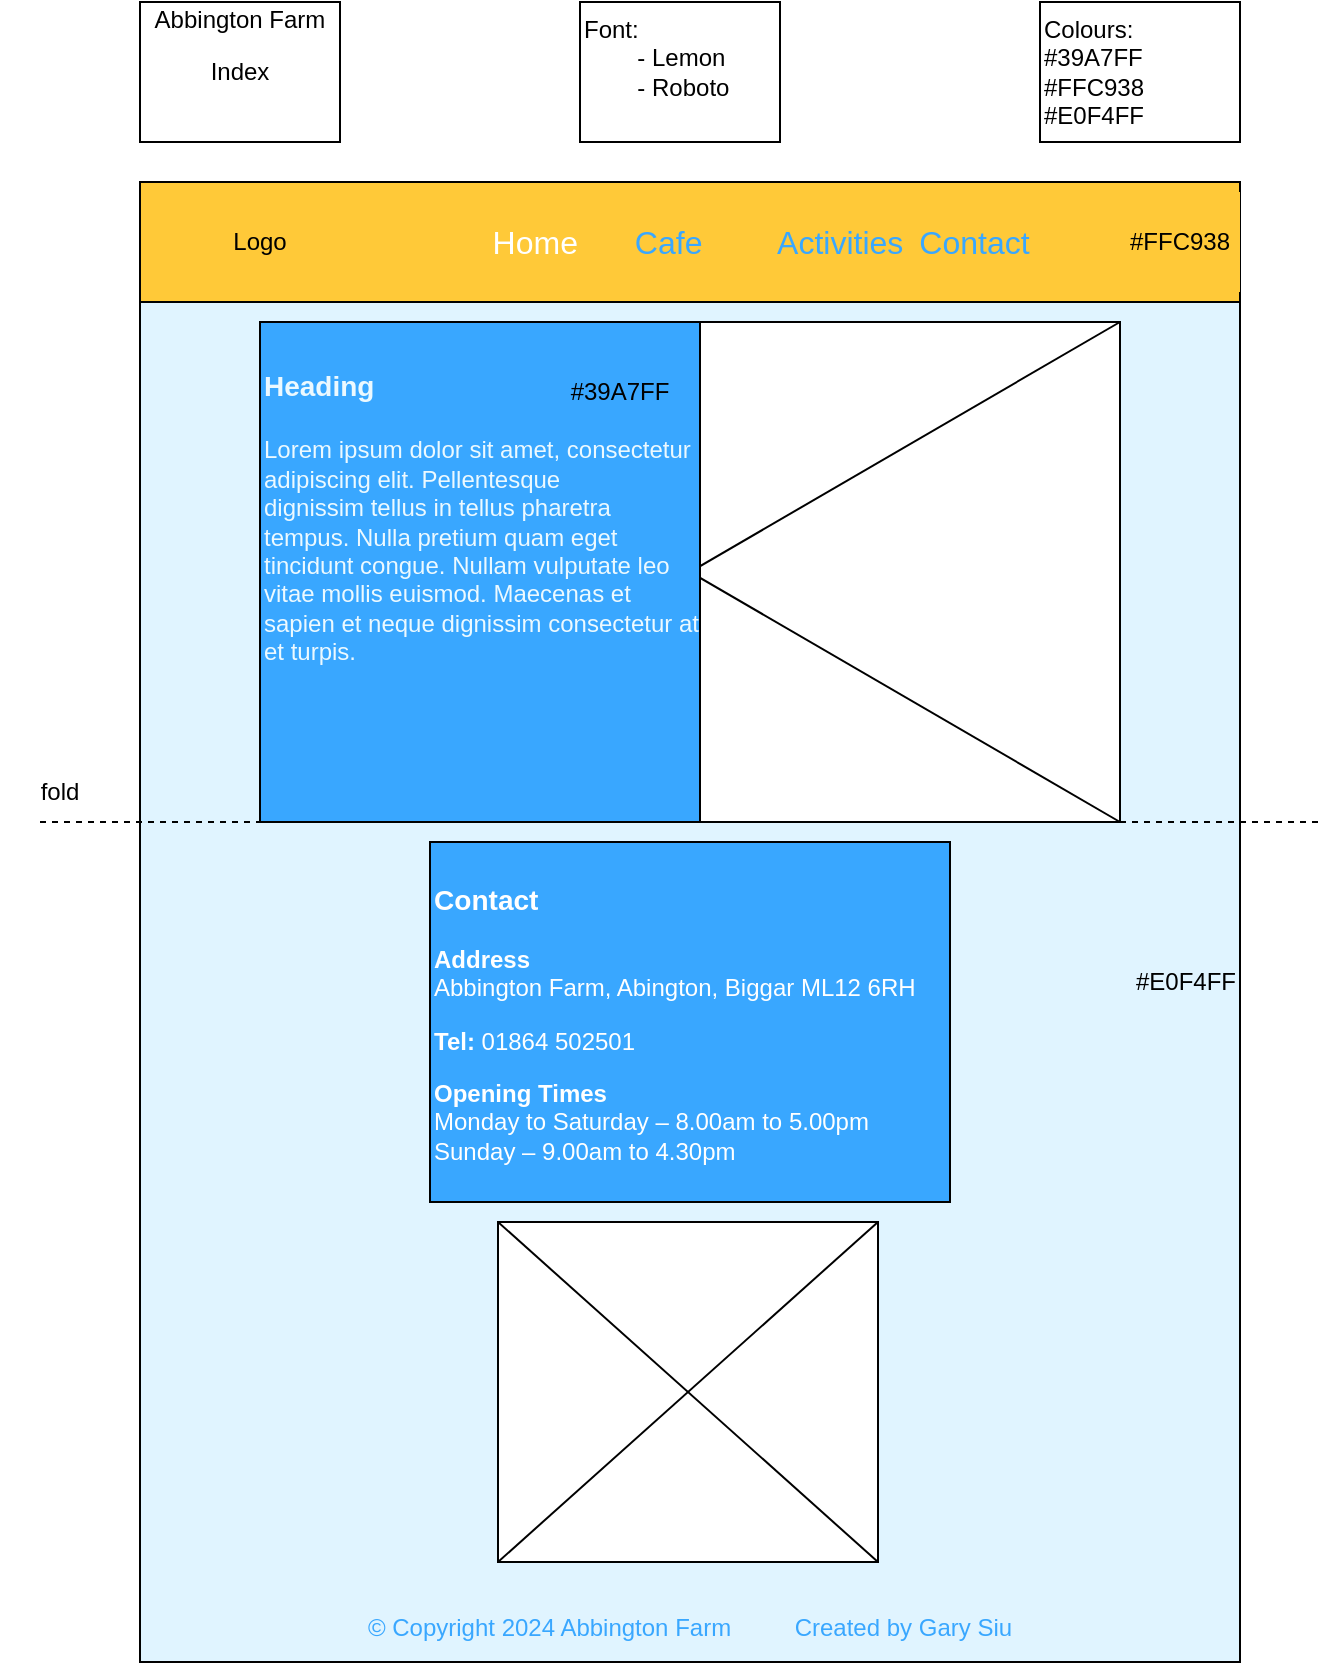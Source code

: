 <mxfile version="23.1.6" type="device">
  <diagram name="Page-1" id="TmDt9XGM6VzQtZlpyaEq">
    <mxGraphModel dx="748" dy="1153" grid="1" gridSize="10" guides="1" tooltips="1" connect="1" arrows="1" fold="1" page="1" pageScale="1" pageWidth="827" pageHeight="1169" math="0" shadow="0">
      <root>
        <mxCell id="0" />
        <mxCell id="1" parent="0" />
        <mxCell id="0ws95KaB-2t9atwoKgnw-3" value="Font:&lt;br&gt;&lt;span style=&quot;white-space: pre;&quot;&gt;&#x9;&lt;/span&gt;- Lemon&lt;br&gt;&lt;span style=&quot;white-space: pre;&quot;&gt;&#x9;&lt;/span&gt;- Roboto" style="rounded=0;whiteSpace=wrap;html=1;align=left;verticalAlign=top;fontStyle=0" parent="1" vertex="1">
          <mxGeometry x="320" y="70" width="100" height="70" as="geometry" />
        </mxCell>
        <mxCell id="0ws95KaB-2t9atwoKgnw-4" value="Colours:&lt;span style=&quot;&quot;&gt; &lt;br&gt;#39A7FF&lt;/span&gt;&lt;br&gt;#FFC938&lt;br&gt;#E0F4FF" style="rounded=0;whiteSpace=wrap;html=1;align=left;verticalAlign=top;fontStyle=0" parent="1" vertex="1">
          <mxGeometry x="550" y="70" width="100" height="70" as="geometry" />
        </mxCell>
        <mxCell id="0ws95KaB-2t9atwoKgnw-5" value="" style="group" parent="1" vertex="1" connectable="0">
          <mxGeometry x="100" y="70" width="100" height="70" as="geometry" />
        </mxCell>
        <mxCell id="0ws95KaB-2t9atwoKgnw-1" value="Index" style="rounded=0;whiteSpace=wrap;html=1;align=center;verticalAlign=middle;" parent="0ws95KaB-2t9atwoKgnw-5" vertex="1">
          <mxGeometry width="100" height="70" as="geometry" />
        </mxCell>
        <mxCell id="0ws95KaB-2t9atwoKgnw-2" value="Abbington Farm" style="rounded=0;whiteSpace=wrap;html=1;strokeColor=none;fillColor=none;" parent="0ws95KaB-2t9atwoKgnw-5" vertex="1">
          <mxGeometry x="5" width="90" height="17.5" as="geometry" />
        </mxCell>
        <mxCell id="0ws95KaB-2t9atwoKgnw-6" value="" style="rounded=0;whiteSpace=wrap;html=1;" parent="1" vertex="1">
          <mxGeometry x="100" y="160" width="550" height="490" as="geometry" />
        </mxCell>
        <mxCell id="0ws95KaB-2t9atwoKgnw-23" value="#E0F4FF" style="rounded=0;whiteSpace=wrap;html=1;strokeColor=#000000;fillColor=#E0F4FF;align=right;" parent="1" vertex="1">
          <mxGeometry x="100" y="220" width="550" height="680" as="geometry" />
        </mxCell>
        <mxCell id="0ws95KaB-2t9atwoKgnw-9" value="&lt;div align=&quot;left&quot; style=&quot;font-size: 16px;&quot;&gt;&lt;font color=&quot;#39a7ff&quot; style=&quot;font-size: 16px;&quot;&gt;&lt;span style=&quot;white-space: pre;&quot;&gt;&#x9;&lt;/span&gt;&lt;span style=&quot;white-space: pre;&quot;&gt;&#x9;&lt;/span&gt;&lt;/font&gt;&lt;font color=&quot;#ffffff&quot; style=&quot;font-size: 16px;&quot;&gt;Home&lt;/font&gt;&lt;font color=&quot;#ff9038&quot; style=&quot;font-size: 16px;&quot;&gt; &lt;span style=&quot;white-space: pre;&quot;&gt;&#x9;&lt;/span&gt;&lt;/font&gt;&lt;font color=&quot;#39a7ff&quot; style=&quot;font-size: 16px;&quot;&gt;Cafe &lt;span style=&quot;white-space: pre;&quot;&gt;&#x9;&lt;/span&gt;Activities &lt;span style=&quot;white-space: pre;&quot;&gt;&#x9;&lt;/span&gt;Contact&lt;br style=&quot;font-size: 16px;&quot;&gt;&lt;/font&gt;&lt;/div&gt;" style="rounded=0;whiteSpace=wrap;html=1;fillColor=#FFC938;fontSize=16;fontColor=#416D19;" parent="1" vertex="1">
          <mxGeometry x="100" y="160" width="550" height="60" as="geometry" />
        </mxCell>
        <mxCell id="0ws95KaB-2t9atwoKgnw-10" value="Logo" style="rounded=0;whiteSpace=wrap;html=1;strokeColor=none;fillColor=none;" parent="1" vertex="1">
          <mxGeometry x="100" y="160" width="120" height="60" as="geometry" />
        </mxCell>
        <mxCell id="0ws95KaB-2t9atwoKgnw-15" value="" style="endArrow=none;dashed=1;html=1;rounded=0;" parent="1" edge="1">
          <mxGeometry width="50" height="50" relative="1" as="geometry">
            <mxPoint x="50" y="480" as="sourcePoint" />
            <mxPoint x="690" y="480" as="targetPoint" />
          </mxGeometry>
        </mxCell>
        <mxCell id="0ws95KaB-2t9atwoKgnw-16" value="fold" style="rounded=0;whiteSpace=wrap;html=1;strokeColor=none;fillColor=none;" parent="1" vertex="1">
          <mxGeometry x="30" y="450" width="60" height="30" as="geometry" />
        </mxCell>
        <mxCell id="g-5z9y8ouBXw4wv0D8xl-6" value="" style="group" parent="1" vertex="1" connectable="0">
          <mxGeometry x="160" y="230" width="430" height="250" as="geometry" />
        </mxCell>
        <mxCell id="0ws95KaB-2t9atwoKgnw-11" value="" style="rounded=0;whiteSpace=wrap;html=1;" parent="g-5z9y8ouBXw4wv0D8xl-6" vertex="1">
          <mxGeometry width="430" height="250" as="geometry" />
        </mxCell>
        <mxCell id="0ws95KaB-2t9atwoKgnw-12" value="" style="endArrow=none;html=1;rounded=0;entryX=1;entryY=1;entryDx=0;entryDy=0;exitX=0;exitY=0;exitDx=0;exitDy=0;" parent="g-5z9y8ouBXw4wv0D8xl-6" source="0ws95KaB-2t9atwoKgnw-11" target="0ws95KaB-2t9atwoKgnw-11" edge="1">
          <mxGeometry width="50" height="50" relative="1" as="geometry">
            <mxPoint x="200" y="380" as="sourcePoint" />
            <mxPoint x="250" y="330" as="targetPoint" />
          </mxGeometry>
        </mxCell>
        <mxCell id="0ws95KaB-2t9atwoKgnw-14" value="" style="endArrow=none;html=1;rounded=0;entryX=1;entryY=0;entryDx=0;entryDy=0;exitX=0;exitY=1;exitDx=0;exitDy=0;" parent="g-5z9y8ouBXw4wv0D8xl-6" source="0ws95KaB-2t9atwoKgnw-11" target="0ws95KaB-2t9atwoKgnw-11" edge="1">
          <mxGeometry width="50" height="50" relative="1" as="geometry">
            <mxPoint x="70" as="sourcePoint" />
            <mxPoint x="390" y="340.0" as="targetPoint" />
          </mxGeometry>
        </mxCell>
        <mxCell id="0ws95KaB-2t9atwoKgnw-19" value="&lt;font color=&quot;#ecf9ff&quot; size=&quot;1&quot;&gt;&lt;b style=&quot;font-size: 14px;&quot;&gt;&lt;br&gt;&lt;/b&gt;&lt;/font&gt;&lt;font color=&quot;#ecf9ff&quot; size=&quot;1&quot;&gt;&lt;b style=&quot;font-size: 14px;&quot;&gt;Heading&lt;/b&gt;&lt;/font&gt;&lt;font color=&quot;#ecf9ff&quot; size=&quot;1&quot;&gt;&lt;b style=&quot;font-size: 14px;&quot;&gt;&lt;br&gt;&lt;br&gt;&lt;/b&gt;&lt;/font&gt;&lt;font color=&quot;#ecf9ff&quot;&gt;Lorem ipsum dolor sit amet, consectetur adipiscing elit. Pellentesque &lt;br&gt;dignissim tellus in tellus pharetra tempus. Nulla pretium quam eget &lt;br&gt;tincidunt congue. Nullam vulputate leo vitae mollis euismod. Maecenas et&lt;br&gt; sapien et neque dignissim consectetur at et turpis. &lt;br&gt;&lt;/font&gt;" style="rounded=0;whiteSpace=wrap;html=1;verticalAlign=top;align=left;fillColor=#39A7FF;" parent="1" vertex="1">
          <mxGeometry x="160" y="230" width="220" height="250" as="geometry" />
        </mxCell>
        <mxCell id="0ws95KaB-2t9atwoKgnw-25" value="#FFC938" style="rounded=0;whiteSpace=wrap;html=1;fillColor=#FFC938;strokeColor=none;" parent="1" vertex="1">
          <mxGeometry x="590" y="165" width="60" height="50" as="geometry" />
        </mxCell>
        <mxCell id="g-5z9y8ouBXw4wv0D8xl-3" value="&lt;h3&gt;&lt;font color=&quot;#ffffff&quot;&gt;Contact&lt;/font&gt;&lt;/h3&gt;&lt;p&gt;&lt;font color=&quot;#ffffff&quot;&gt;&lt;strong&gt;Address&lt;br&gt;&lt;/strong&gt;Abbington Farm, Abington, Biggar ML12 6RH&lt;/font&gt;&lt;/p&gt;&lt;p&gt;&lt;font color=&quot;#ffffff&quot;&gt;&lt;strong&gt;Tel:&lt;/strong&gt; 01864 502501&lt;/font&gt;&lt;/p&gt;&lt;p&gt;&lt;font color=&quot;#ffffff&quot;&gt;&lt;strong&gt;Opening Times&lt;br&gt;&lt;/strong&gt;Monday to Saturday – 8.00am to 5.00pm&lt;br&gt;Sunday – 9.00am to 4.30pm&lt;/font&gt;&lt;/p&gt;&lt;br&gt;&lt;div&gt;&lt;br&gt;&lt;/div&gt;" style="rounded=0;whiteSpace=wrap;html=1;verticalAlign=top;align=left;fillColor=#39A7FF;" parent="1" vertex="1">
          <mxGeometry x="245" y="490" width="260" height="180" as="geometry" />
        </mxCell>
        <mxCell id="g-5z9y8ouBXw4wv0D8xl-7" value="" style="group" parent="1" vertex="1" connectable="0">
          <mxGeometry x="239" y="690" width="350" height="190" as="geometry" />
        </mxCell>
        <mxCell id="g-5z9y8ouBXw4wv0D8xl-8" value="" style="rounded=0;whiteSpace=wrap;html=1;" parent="g-5z9y8ouBXw4wv0D8xl-7" vertex="1">
          <mxGeometry x="40" y="-10" width="190" height="170" as="geometry" />
        </mxCell>
        <mxCell id="g-5z9y8ouBXw4wv0D8xl-9" value="" style="endArrow=none;html=1;rounded=0;entryX=1;entryY=1;entryDx=0;entryDy=0;exitX=0;exitY=0;exitDx=0;exitDy=0;" parent="g-5z9y8ouBXw4wv0D8xl-7" source="g-5z9y8ouBXw4wv0D8xl-8" target="g-5z9y8ouBXw4wv0D8xl-8" edge="1">
          <mxGeometry width="50" height="50" relative="1" as="geometry">
            <mxPoint x="102.326" y="273.6" as="sourcePoint" />
            <mxPoint x="127.907" y="237.6" as="targetPoint" />
          </mxGeometry>
        </mxCell>
        <mxCell id="g-5z9y8ouBXw4wv0D8xl-10" value="" style="endArrow=none;html=1;rounded=0;entryX=1;entryY=0;entryDx=0;entryDy=0;exitX=0;exitY=1;exitDx=0;exitDy=0;" parent="g-5z9y8ouBXw4wv0D8xl-7" source="g-5z9y8ouBXw4wv0D8xl-8" target="g-5z9y8ouBXw4wv0D8xl-8" edge="1">
          <mxGeometry width="50" height="50" relative="1" as="geometry">
            <mxPoint x="35.814" as="sourcePoint" />
            <mxPoint x="199.535" y="244.8" as="targetPoint" />
          </mxGeometry>
        </mxCell>
        <mxCell id="0ws95KaB-2t9atwoKgnw-22" value="&lt;font color=&quot;#39a7ff&quot;&gt;&lt;br&gt;&lt;/font&gt;&lt;p&gt;&lt;font color=&quot;#39a7ff&quot;&gt;© Copyright 2024 Abbington Farm&lt;span style=&quot;white-space: pre;&quot;&gt;&#x9;&lt;/span&gt;&lt;span style=&quot;white-space: pre;&quot;&gt;&#x9;&lt;/span&gt;Created by Gary Siu&lt;br&gt;&lt;/font&gt;&lt;/p&gt;" style="rounded=0;whiteSpace=wrap;html=1;verticalAlign=middle;align=center;fillColor=#E0F4FF;strokeColor=none;" parent="1" vertex="1">
          <mxGeometry x="160" y="860" width="430" height="30" as="geometry" />
        </mxCell>
        <mxCell id="g-5z9y8ouBXw4wv0D8xl-11" value="#39A7FF" style="rounded=0;whiteSpace=wrap;html=1;fillColor=#39A7FF;strokeColor=none;" parent="1" vertex="1">
          <mxGeometry x="310" y="240" width="60" height="50" as="geometry" />
        </mxCell>
      </root>
    </mxGraphModel>
  </diagram>
</mxfile>
